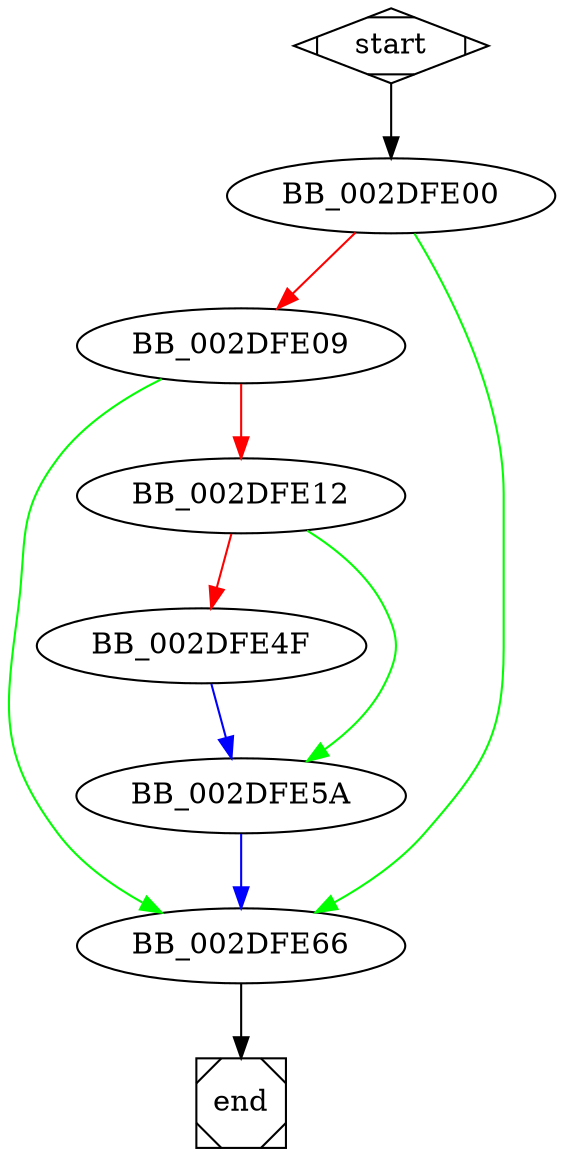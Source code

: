 digraph G {
  start -> BB_002DFE00;
  
  BB_002DFE00 -> BB_002DFE09 [color=red];
  BB_002DFE00 -> BB_002DFE66 [color=green];
  
  BB_002DFE09 -> BB_002DFE12 [color=red];
  BB_002DFE09 -> BB_002DFE66 [color=green];
  
  BB_002DFE12 -> BB_002DFE4F [color=red];
  BB_002DFE12 -> BB_002DFE5A [color=green];
  
  BB_002DFE4F -> BB_002DFE5A [color=blue];
  
  BB_002DFE5A -> BB_002DFE66 [color=blue];
  
  BB_002DFE66 -> end;

  start [shape=Mdiamond];
  end [shape=Msquare];
}
